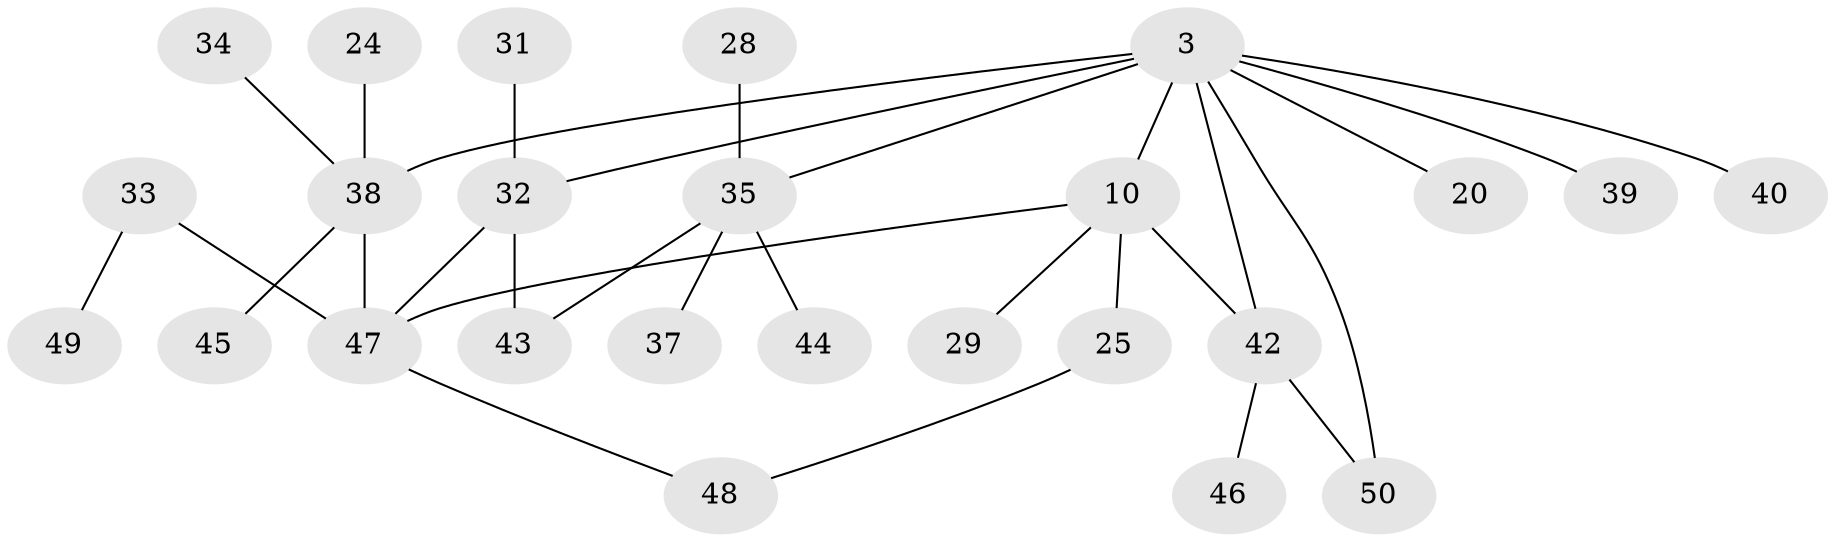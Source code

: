 // original degree distribution, {6: 0.06, 3: 0.28, 4: 0.04, 2: 0.26, 1: 0.36}
// Generated by graph-tools (version 1.1) at 2025/45/03/04/25 21:45:25]
// undirected, 25 vertices, 30 edges
graph export_dot {
graph [start="1"]
  node [color=gray90,style=filled];
  3 [super="+1"];
  10;
  20;
  24;
  25;
  28;
  29;
  31;
  32 [super="+2+6+11+17+26"];
  33 [super="+19"];
  34;
  35 [super="+4+7"];
  37;
  38 [super="+21+30"];
  39 [super="+22"];
  40;
  42 [super="+14+23"];
  43 [super="+36"];
  44;
  45;
  46;
  47 [super="+18"];
  48;
  49;
  50 [super="+41"];
  3 -- 10 [weight=2];
  3 -- 20;
  3 -- 40;
  3 -- 32;
  3 -- 35;
  3 -- 38;
  3 -- 50;
  3 -- 39;
  3 -- 42;
  10 -- 25;
  10 -- 29;
  10 -- 42;
  10 -- 47;
  24 -- 38;
  25 -- 48;
  28 -- 35;
  31 -- 32;
  32 -- 47;
  32 -- 43;
  33 -- 49;
  33 -- 47;
  34 -- 38;
  35 -- 37;
  35 -- 44;
  35 -- 43;
  38 -- 45;
  38 -- 47;
  42 -- 46;
  42 -- 50;
  47 -- 48;
}
